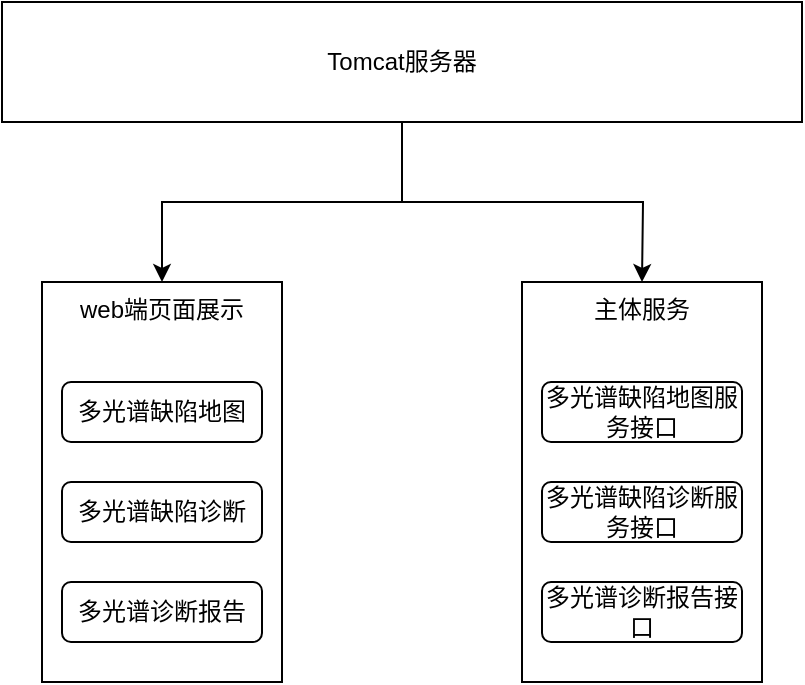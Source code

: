<mxfile version="21.3.3" type="github">
  <diagram name="第 1 页" id="jCAfWQSs3HSzGmGDU67i">
    <mxGraphModel dx="1434" dy="771" grid="1" gridSize="10" guides="1" tooltips="1" connect="1" arrows="1" fold="1" page="1" pageScale="1" pageWidth="827" pageHeight="1169" math="0" shadow="0">
      <root>
        <mxCell id="0" />
        <mxCell id="1" parent="0" />
        <mxCell id="O3oNsUuXgrW0a2xMxgpK-3" value="" style="edgeStyle=orthogonalEdgeStyle;rounded=0;orthogonalLoop=1;jettySize=auto;html=1;" edge="1" parent="1" source="O3oNsUuXgrW0a2xMxgpK-1" target="O3oNsUuXgrW0a2xMxgpK-2">
          <mxGeometry relative="1" as="geometry" />
        </mxCell>
        <mxCell id="O3oNsUuXgrW0a2xMxgpK-4" style="edgeStyle=orthogonalEdgeStyle;rounded=0;orthogonalLoop=1;jettySize=auto;html=1;exitX=0.5;exitY=1;exitDx=0;exitDy=0;" edge="1" parent="1" source="O3oNsUuXgrW0a2xMxgpK-1">
          <mxGeometry relative="1" as="geometry">
            <mxPoint x="520" y="260" as="targetPoint" />
          </mxGeometry>
        </mxCell>
        <mxCell id="O3oNsUuXgrW0a2xMxgpK-1" value="Tomcat服务器" style="rounded=0;whiteSpace=wrap;html=1;" vertex="1" parent="1">
          <mxGeometry x="200" y="120" width="400" height="60" as="geometry" />
        </mxCell>
        <mxCell id="O3oNsUuXgrW0a2xMxgpK-2" value="web端页面展示" style="whiteSpace=wrap;html=1;rounded=0;verticalAlign=top;" vertex="1" parent="1">
          <mxGeometry x="220" y="260" width="120" height="200" as="geometry" />
        </mxCell>
        <mxCell id="O3oNsUuXgrW0a2xMxgpK-5" value="主体服务" style="rounded=0;whiteSpace=wrap;html=1;verticalAlign=top;" vertex="1" parent="1">
          <mxGeometry x="460" y="260" width="120" height="200" as="geometry" />
        </mxCell>
        <mxCell id="O3oNsUuXgrW0a2xMxgpK-6" value="多光谱缺陷地图" style="rounded=1;whiteSpace=wrap;html=1;" vertex="1" parent="1">
          <mxGeometry x="230" y="310" width="100" height="30" as="geometry" />
        </mxCell>
        <mxCell id="O3oNsUuXgrW0a2xMxgpK-7" value="多光谱缺陷诊断" style="rounded=1;whiteSpace=wrap;html=1;" vertex="1" parent="1">
          <mxGeometry x="230" y="360" width="100" height="30" as="geometry" />
        </mxCell>
        <mxCell id="O3oNsUuXgrW0a2xMxgpK-8" value="多光谱诊断报告" style="rounded=1;whiteSpace=wrap;html=1;" vertex="1" parent="1">
          <mxGeometry x="230" y="410" width="100" height="30" as="geometry" />
        </mxCell>
        <mxCell id="O3oNsUuXgrW0a2xMxgpK-9" value="多光谱缺陷地图服务接口" style="rounded=1;whiteSpace=wrap;html=1;" vertex="1" parent="1">
          <mxGeometry x="470" y="310" width="100" height="30" as="geometry" />
        </mxCell>
        <mxCell id="O3oNsUuXgrW0a2xMxgpK-10" value="多光谱缺陷诊断服务接口" style="rounded=1;whiteSpace=wrap;html=1;" vertex="1" parent="1">
          <mxGeometry x="470" y="360" width="100" height="30" as="geometry" />
        </mxCell>
        <mxCell id="O3oNsUuXgrW0a2xMxgpK-11" value="多光谱诊断报告接口" style="rounded=1;whiteSpace=wrap;html=1;" vertex="1" parent="1">
          <mxGeometry x="470" y="410" width="100" height="30" as="geometry" />
        </mxCell>
      </root>
    </mxGraphModel>
  </diagram>
</mxfile>
